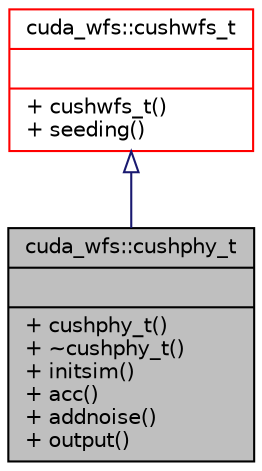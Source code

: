 digraph "cuda_wfs::cushphy_t"
{
 // INTERACTIVE_SVG=YES
  bgcolor="transparent";
  edge [fontname="Helvetica",fontsize="10",labelfontname="Helvetica",labelfontsize="10"];
  node [fontname="Helvetica",fontsize="10",shape=record];
  Node3 [label="{cuda_wfs::cushphy_t\n||+ cushphy_t()\l+ ~cushphy_t()\l+ initsim()\l+ acc()\l+ addnoise()\l+ output()\l}",height=0.2,width=0.4,color="black", fillcolor="grey75", style="filled", fontcolor="black"];
  Node4 -> Node3 [dir="back",color="midnightblue",fontsize="10",style="solid",arrowtail="onormal",fontname="Helvetica"];
  Node4 [label="{cuda_wfs::cushwfs_t\n||+ cushwfs_t()\l+ seeding()\l}",height=0.2,width=0.4,color="red",URL="$da/d4f/classcuda__wfs_1_1cushwfs__t.html"];
}
